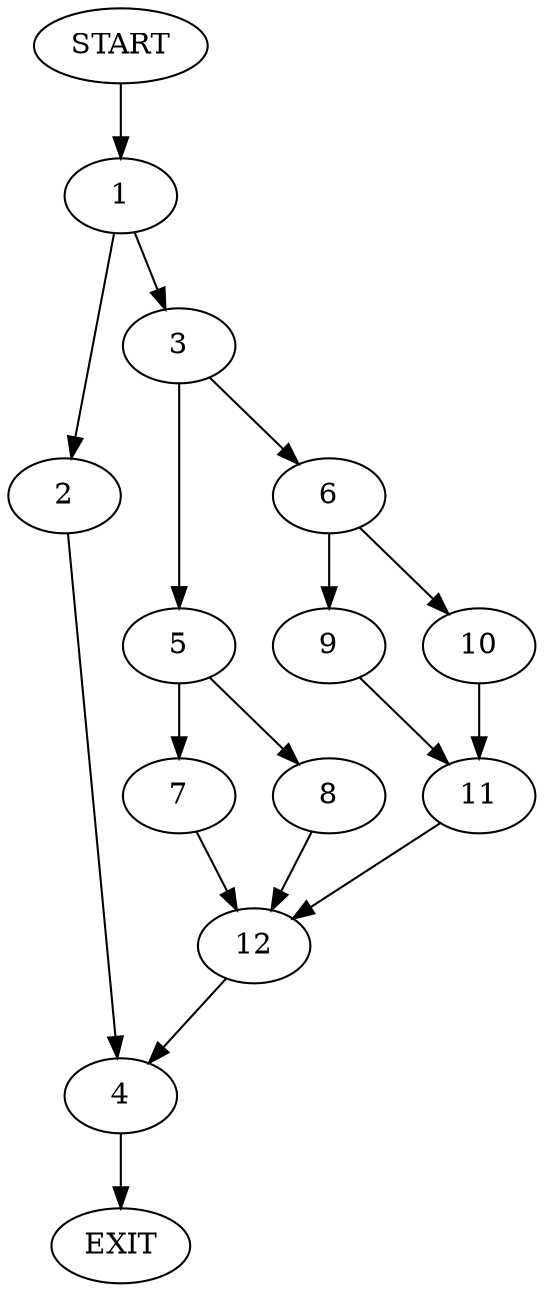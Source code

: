 digraph {
0 [label="START"]
13 [label="EXIT"]
0 -> 1
1 -> 2
1 -> 3
2 -> 4
3 -> 5
3 -> 6
5 -> 7
5 -> 8
6 -> 9
6 -> 10
10 -> 11
9 -> 11
11 -> 12
12 -> 4
8 -> 12
7 -> 12
4 -> 13
}
